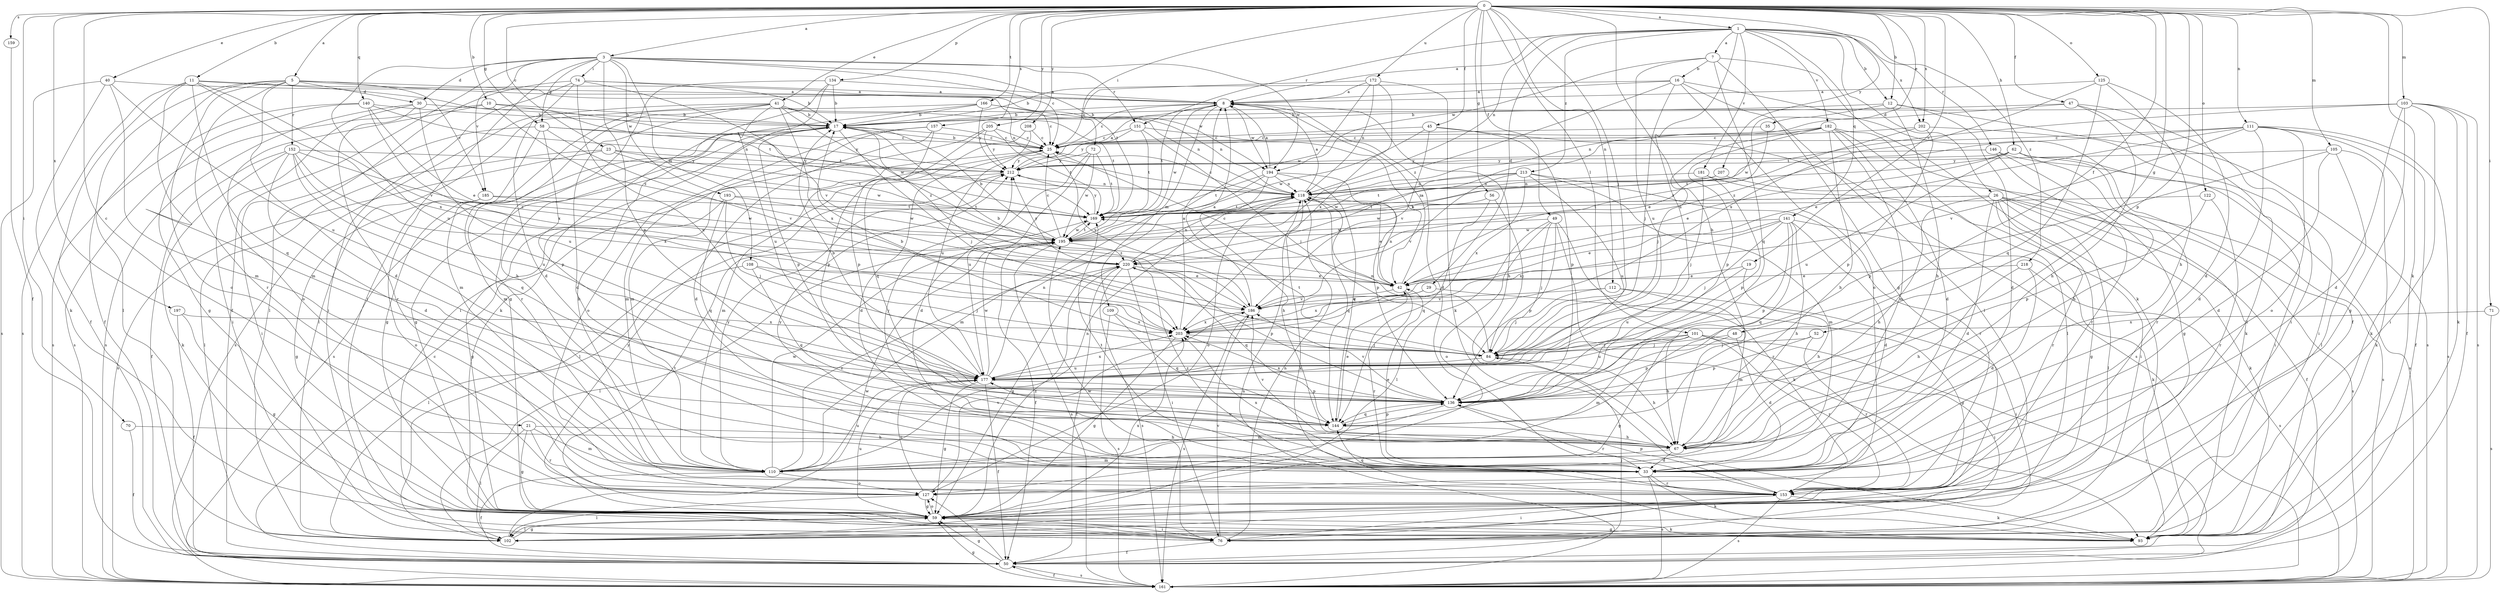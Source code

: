 strict digraph  {
0;
1;
3;
5;
7;
8;
10;
11;
12;
16;
17;
19;
21;
23;
25;
26;
29;
30;
33;
35;
40;
41;
42;
45;
47;
48;
49;
50;
52;
56;
58;
59;
62;
67;
70;
71;
72;
74;
76;
84;
93;
101;
102;
103;
105;
108;
109;
110;
111;
112;
118;
122;
125;
127;
134;
136;
140;
141;
144;
146;
151;
152;
153;
157;
159;
161;
166;
169;
172;
177;
181;
182;
185;
186;
193;
194;
195;
197;
202;
203;
205;
207;
208;
212;
213;
218;
220;
0 -> 1  [label=a];
0 -> 3  [label=a];
0 -> 5  [label=a];
0 -> 10  [label=b];
0 -> 11  [label=b];
0 -> 12  [label=b];
0 -> 19  [label=c];
0 -> 21  [label=c];
0 -> 23  [label=c];
0 -> 35  [label=e];
0 -> 40  [label=e];
0 -> 41  [label=e];
0 -> 45  [label=f];
0 -> 47  [label=f];
0 -> 48  [label=f];
0 -> 49  [label=f];
0 -> 52  [label=g];
0 -> 56  [label=g];
0 -> 58  [label=g];
0 -> 62  [label=h];
0 -> 67  [label=h];
0 -> 70  [label=i];
0 -> 71  [label=i];
0 -> 72  [label=i];
0 -> 84  [label=j];
0 -> 93  [label=k];
0 -> 101  [label=l];
0 -> 103  [label=m];
0 -> 105  [label=m];
0 -> 111  [label=n];
0 -> 112  [label=n];
0 -> 122  [label=o];
0 -> 125  [label=o];
0 -> 134  [label=p];
0 -> 136  [label=p];
0 -> 140  [label=q];
0 -> 157  [label=s];
0 -> 159  [label=s];
0 -> 166  [label=t];
0 -> 172  [label=u];
0 -> 197  [label=x];
0 -> 202  [label=x];
0 -> 205  [label=y];
0 -> 207  [label=y];
0 -> 208  [label=y];
1 -> 7  [label=a];
1 -> 8  [label=a];
1 -> 12  [label=b];
1 -> 26  [label=d];
1 -> 29  [label=d];
1 -> 118  [label=n];
1 -> 141  [label=q];
1 -> 146  [label=r];
1 -> 151  [label=r];
1 -> 177  [label=u];
1 -> 181  [label=v];
1 -> 182  [label=v];
1 -> 202  [label=x];
1 -> 213  [label=z];
1 -> 218  [label=z];
3 -> 25  [label=c];
3 -> 30  [label=d];
3 -> 50  [label=f];
3 -> 58  [label=g];
3 -> 74  [label=i];
3 -> 76  [label=i];
3 -> 108  [label=m];
3 -> 136  [label=p];
3 -> 151  [label=r];
3 -> 169  [label=t];
3 -> 177  [label=u];
3 -> 185  [label=v];
3 -> 193  [label=w];
3 -> 194  [label=w];
5 -> 30  [label=d];
5 -> 33  [label=d];
5 -> 50  [label=f];
5 -> 102  [label=l];
5 -> 118  [label=n];
5 -> 127  [label=o];
5 -> 152  [label=r];
5 -> 153  [label=r];
5 -> 185  [label=v];
5 -> 194  [label=w];
7 -> 16  [label=b];
7 -> 59  [label=g];
7 -> 93  [label=k];
7 -> 144  [label=q];
7 -> 177  [label=u];
7 -> 194  [label=w];
8 -> 17  [label=b];
8 -> 25  [label=c];
8 -> 33  [label=d];
8 -> 67  [label=h];
8 -> 109  [label=m];
8 -> 169  [label=t];
8 -> 194  [label=w];
8 -> 195  [label=w];
10 -> 17  [label=b];
10 -> 127  [label=o];
10 -> 161  [label=s];
10 -> 169  [label=t];
10 -> 220  [label=z];
11 -> 8  [label=a];
11 -> 50  [label=f];
11 -> 110  [label=m];
11 -> 144  [label=q];
11 -> 161  [label=s];
11 -> 169  [label=t];
11 -> 186  [label=v];
11 -> 203  [label=x];
12 -> 17  [label=b];
12 -> 33  [label=d];
12 -> 67  [label=h];
12 -> 161  [label=s];
12 -> 195  [label=w];
16 -> 8  [label=a];
16 -> 17  [label=b];
16 -> 50  [label=f];
16 -> 84  [label=j];
16 -> 102  [label=l];
16 -> 127  [label=o];
16 -> 220  [label=z];
17 -> 25  [label=c];
17 -> 59  [label=g];
17 -> 84  [label=j];
17 -> 110  [label=m];
17 -> 136  [label=p];
17 -> 161  [label=s];
17 -> 220  [label=z];
19 -> 42  [label=e];
19 -> 67  [label=h];
19 -> 177  [label=u];
21 -> 59  [label=g];
21 -> 67  [label=h];
21 -> 102  [label=l];
21 -> 110  [label=m];
21 -> 153  [label=r];
23 -> 102  [label=l];
23 -> 161  [label=s];
23 -> 169  [label=t];
23 -> 195  [label=w];
23 -> 212  [label=y];
25 -> 17  [label=b];
25 -> 33  [label=d];
25 -> 110  [label=m];
25 -> 186  [label=v];
25 -> 212  [label=y];
26 -> 33  [label=d];
26 -> 50  [label=f];
26 -> 59  [label=g];
26 -> 67  [label=h];
26 -> 93  [label=k];
26 -> 102  [label=l];
26 -> 153  [label=r];
26 -> 161  [label=s];
26 -> 169  [label=t];
26 -> 195  [label=w];
29 -> 59  [label=g];
29 -> 186  [label=v];
29 -> 203  [label=x];
30 -> 17  [label=b];
30 -> 76  [label=i];
30 -> 153  [label=r];
30 -> 161  [label=s];
30 -> 177  [label=u];
33 -> 42  [label=e];
33 -> 93  [label=k];
33 -> 153  [label=r];
33 -> 161  [label=s];
33 -> 169  [label=t];
33 -> 203  [label=x];
33 -> 212  [label=y];
33 -> 220  [label=z];
35 -> 25  [label=c];
35 -> 42  [label=e];
40 -> 8  [label=a];
40 -> 93  [label=k];
40 -> 110  [label=m];
40 -> 161  [label=s];
40 -> 177  [label=u];
41 -> 17  [label=b];
41 -> 33  [label=d];
41 -> 102  [label=l];
41 -> 118  [label=n];
41 -> 153  [label=r];
41 -> 161  [label=s];
41 -> 169  [label=t];
41 -> 177  [label=u];
41 -> 195  [label=w];
41 -> 203  [label=x];
42 -> 8  [label=a];
42 -> 25  [label=c];
42 -> 118  [label=n];
42 -> 153  [label=r];
42 -> 186  [label=v];
45 -> 25  [label=c];
45 -> 136  [label=p];
45 -> 161  [label=s];
45 -> 186  [label=v];
45 -> 195  [label=w];
47 -> 17  [label=b];
47 -> 67  [label=h];
47 -> 76  [label=i];
47 -> 102  [label=l];
47 -> 118  [label=n];
48 -> 33  [label=d];
48 -> 84  [label=j];
48 -> 136  [label=p];
49 -> 84  [label=j];
49 -> 93  [label=k];
49 -> 102  [label=l];
49 -> 127  [label=o];
49 -> 136  [label=p];
49 -> 153  [label=r];
49 -> 195  [label=w];
50 -> 25  [label=c];
50 -> 59  [label=g];
50 -> 84  [label=j];
50 -> 127  [label=o];
50 -> 161  [label=s];
52 -> 84  [label=j];
52 -> 136  [label=p];
52 -> 153  [label=r];
56 -> 84  [label=j];
56 -> 144  [label=q];
56 -> 169  [label=t];
58 -> 25  [label=c];
58 -> 59  [label=g];
58 -> 76  [label=i];
58 -> 136  [label=p];
58 -> 186  [label=v];
58 -> 212  [label=y];
59 -> 76  [label=i];
59 -> 93  [label=k];
59 -> 102  [label=l];
59 -> 127  [label=o];
59 -> 169  [label=t];
59 -> 177  [label=u];
59 -> 203  [label=x];
59 -> 212  [label=y];
59 -> 220  [label=z];
62 -> 42  [label=e];
62 -> 67  [label=h];
62 -> 76  [label=i];
62 -> 153  [label=r];
62 -> 169  [label=t];
62 -> 177  [label=u];
62 -> 212  [label=y];
67 -> 33  [label=d];
67 -> 110  [label=m];
67 -> 177  [label=u];
67 -> 186  [label=v];
67 -> 212  [label=y];
70 -> 50  [label=f];
70 -> 67  [label=h];
71 -> 161  [label=s];
71 -> 203  [label=x];
72 -> 33  [label=d];
72 -> 169  [label=t];
72 -> 177  [label=u];
72 -> 195  [label=w];
72 -> 212  [label=y];
74 -> 8  [label=a];
74 -> 17  [label=b];
74 -> 33  [label=d];
74 -> 76  [label=i];
74 -> 102  [label=l];
74 -> 177  [label=u];
74 -> 186  [label=v];
76 -> 50  [label=f];
76 -> 118  [label=n];
76 -> 186  [label=v];
76 -> 195  [label=w];
84 -> 17  [label=b];
84 -> 67  [label=h];
84 -> 118  [label=n];
84 -> 169  [label=t];
84 -> 177  [label=u];
93 -> 59  [label=g];
101 -> 59  [label=g];
101 -> 67  [label=h];
101 -> 76  [label=i];
101 -> 84  [label=j];
101 -> 110  [label=m];
101 -> 153  [label=r];
101 -> 161  [label=s];
101 -> 177  [label=u];
102 -> 59  [label=g];
102 -> 195  [label=w];
103 -> 17  [label=b];
103 -> 33  [label=d];
103 -> 50  [label=f];
103 -> 59  [label=g];
103 -> 76  [label=i];
103 -> 93  [label=k];
103 -> 161  [label=s];
103 -> 169  [label=t];
105 -> 33  [label=d];
105 -> 93  [label=k];
105 -> 102  [label=l];
105 -> 136  [label=p];
105 -> 212  [label=y];
108 -> 42  [label=e];
108 -> 84  [label=j];
108 -> 102  [label=l];
108 -> 144  [label=q];
109 -> 144  [label=q];
109 -> 161  [label=s];
109 -> 203  [label=x];
110 -> 17  [label=b];
110 -> 50  [label=f];
110 -> 118  [label=n];
110 -> 127  [label=o];
110 -> 177  [label=u];
110 -> 195  [label=w];
110 -> 212  [label=y];
110 -> 220  [label=z];
111 -> 25  [label=c];
111 -> 33  [label=d];
111 -> 42  [label=e];
111 -> 50  [label=f];
111 -> 93  [label=k];
111 -> 127  [label=o];
111 -> 161  [label=s];
111 -> 186  [label=v];
111 -> 220  [label=z];
112 -> 76  [label=i];
112 -> 84  [label=j];
112 -> 110  [label=m];
112 -> 186  [label=v];
118 -> 8  [label=a];
118 -> 25  [label=c];
118 -> 42  [label=e];
118 -> 93  [label=k];
118 -> 127  [label=o];
118 -> 144  [label=q];
118 -> 169  [label=t];
122 -> 136  [label=p];
122 -> 153  [label=r];
122 -> 169  [label=t];
125 -> 8  [label=a];
125 -> 33  [label=d];
125 -> 67  [label=h];
125 -> 144  [label=q];
125 -> 203  [label=x];
127 -> 59  [label=g];
127 -> 102  [label=l];
127 -> 177  [label=u];
127 -> 186  [label=v];
134 -> 8  [label=a];
134 -> 17  [label=b];
134 -> 59  [label=g];
134 -> 76  [label=i];
134 -> 93  [label=k];
136 -> 110  [label=m];
136 -> 144  [label=q];
136 -> 153  [label=r];
136 -> 186  [label=v];
136 -> 203  [label=x];
140 -> 17  [label=b];
140 -> 42  [label=e];
140 -> 59  [label=g];
140 -> 118  [label=n];
140 -> 161  [label=s];
140 -> 203  [label=x];
141 -> 33  [label=d];
141 -> 42  [label=e];
141 -> 67  [label=h];
141 -> 84  [label=j];
141 -> 93  [label=k];
141 -> 136  [label=p];
141 -> 144  [label=q];
141 -> 195  [label=w];
141 -> 203  [label=x];
144 -> 42  [label=e];
144 -> 67  [label=h];
144 -> 136  [label=p];
146 -> 59  [label=g];
146 -> 153  [label=r];
146 -> 161  [label=s];
146 -> 212  [label=y];
151 -> 25  [label=c];
151 -> 42  [label=e];
151 -> 84  [label=j];
151 -> 169  [label=t];
151 -> 212  [label=y];
152 -> 33  [label=d];
152 -> 50  [label=f];
152 -> 93  [label=k];
152 -> 144  [label=q];
152 -> 177  [label=u];
152 -> 203  [label=x];
152 -> 212  [label=y];
152 -> 220  [label=z];
153 -> 76  [label=i];
153 -> 93  [label=k];
153 -> 136  [label=p];
153 -> 144  [label=q];
153 -> 161  [label=s];
157 -> 25  [label=c];
157 -> 33  [label=d];
157 -> 110  [label=m];
157 -> 127  [label=o];
157 -> 136  [label=p];
159 -> 50  [label=f];
161 -> 50  [label=f];
161 -> 59  [label=g];
161 -> 118  [label=n];
166 -> 17  [label=b];
166 -> 25  [label=c];
166 -> 67  [label=h];
166 -> 110  [label=m];
166 -> 118  [label=n];
166 -> 212  [label=y];
169 -> 195  [label=w];
169 -> 212  [label=y];
172 -> 8  [label=a];
172 -> 25  [label=c];
172 -> 93  [label=k];
172 -> 118  [label=n];
172 -> 195  [label=w];
172 -> 203  [label=x];
177 -> 17  [label=b];
177 -> 50  [label=f];
177 -> 59  [label=g];
177 -> 118  [label=n];
177 -> 136  [label=p];
177 -> 195  [label=w];
177 -> 203  [label=x];
181 -> 76  [label=i];
181 -> 84  [label=j];
181 -> 118  [label=n];
181 -> 136  [label=p];
182 -> 25  [label=c];
182 -> 33  [label=d];
182 -> 67  [label=h];
182 -> 84  [label=j];
182 -> 93  [label=k];
182 -> 102  [label=l];
182 -> 110  [label=m];
182 -> 136  [label=p];
182 -> 220  [label=z];
185 -> 59  [label=g];
185 -> 127  [label=o];
185 -> 169  [label=t];
185 -> 195  [label=w];
186 -> 8  [label=a];
186 -> 17  [label=b];
186 -> 161  [label=s];
186 -> 203  [label=x];
193 -> 59  [label=g];
193 -> 84  [label=j];
193 -> 144  [label=q];
193 -> 169  [label=t];
193 -> 195  [label=w];
194 -> 8  [label=a];
194 -> 67  [label=h];
194 -> 110  [label=m];
194 -> 118  [label=n];
194 -> 136  [label=p];
194 -> 144  [label=q];
194 -> 169  [label=t];
195 -> 17  [label=b];
195 -> 25  [label=c];
195 -> 50  [label=f];
195 -> 102  [label=l];
195 -> 161  [label=s];
195 -> 169  [label=t];
195 -> 220  [label=z];
197 -> 50  [label=f];
197 -> 59  [label=g];
197 -> 203  [label=x];
202 -> 25  [label=c];
202 -> 76  [label=i];
202 -> 136  [label=p];
202 -> 220  [label=z];
203 -> 8  [label=a];
203 -> 59  [label=g];
203 -> 84  [label=j];
205 -> 25  [label=c];
205 -> 110  [label=m];
205 -> 136  [label=p];
205 -> 169  [label=t];
205 -> 212  [label=y];
207 -> 118  [label=n];
207 -> 161  [label=s];
207 -> 169  [label=t];
208 -> 25  [label=c];
208 -> 144  [label=q];
208 -> 177  [label=u];
212 -> 8  [label=a];
212 -> 102  [label=l];
212 -> 118  [label=n];
213 -> 110  [label=m];
213 -> 118  [label=n];
213 -> 153  [label=r];
213 -> 177  [label=u];
213 -> 186  [label=v];
213 -> 195  [label=w];
213 -> 203  [label=x];
218 -> 33  [label=d];
218 -> 42  [label=e];
218 -> 67  [label=h];
218 -> 161  [label=s];
220 -> 42  [label=e];
220 -> 50  [label=f];
220 -> 59  [label=g];
220 -> 76  [label=i];
220 -> 118  [label=n];
220 -> 136  [label=p];
220 -> 144  [label=q];
220 -> 161  [label=s];
220 -> 212  [label=y];
}
